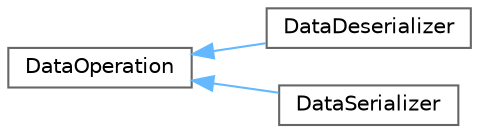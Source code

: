 digraph "Graphical Class Hierarchy"
{
 // LATEX_PDF_SIZE
  bgcolor="transparent";
  edge [fontname=Helvetica,fontsize=10,labelfontname=Helvetica,labelfontsize=10];
  node [fontname=Helvetica,fontsize=10,shape=box,height=0.2,width=0.4];
  rankdir="LR";
  Node0 [id="Node000000",label="DataOperation",height=0.2,width=0.4,color="grey40", fillcolor="white", style="filled",URL="$class_data_operation.html",tooltip=" "];
  Node0 -> Node1 [id="edge4_Node000000_Node000001",dir="back",color="steelblue1",style="solid",tooltip=" "];
  Node1 [id="Node000001",label="DataDeserializer",height=0.2,width=0.4,color="grey40", fillcolor="white", style="filled",URL="$class_data_deserializer.html",tooltip=" "];
  Node0 -> Node2 [id="edge5_Node000000_Node000002",dir="back",color="steelblue1",style="solid",tooltip=" "];
  Node2 [id="Node000002",label="DataSerializer",height=0.2,width=0.4,color="grey40", fillcolor="white", style="filled",URL="$class_data_serializer.html",tooltip=" "];
}
